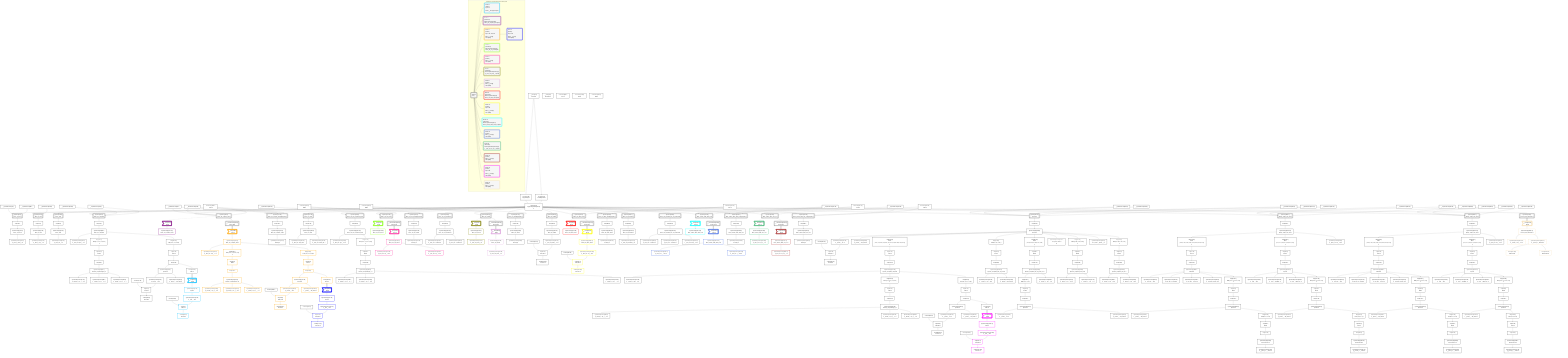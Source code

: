 graph TD
    classDef path fill:#eee,stroke:#000,color:#000
    classDef plan fill:#fff,stroke-width:3px,color:#000
    classDef itemplan fill:#fff,stroke-width:6px,color:#000
    classDef sideeffectplan fill:#f00,stroke-width:6px,color:#000
    classDef bucket fill:#f6f6f6,color:#000,stroke-width:6px,text-align:left


    %% define steps
    __Value3["__Value[3∈0]<br />ᐸcontextᐳ"]:::plan
    __Value5["__Value[5∈0]<br />ᐸrootValueᐳ"]:::plan
    __InputStaticLeaf7["__InputStaticLeaf[7∈0]"]:::plan
    __InputStaticLeaf8["__InputStaticLeaf[8∈0]"]:::plan
    Access10["Access[10∈0]<br />ᐸ3.pgSettingsᐳ"]:::plan
    Access11["Access[11∈0]<br />ᐸ3.withPgClientᐳ"]:::plan
    Object12["Object[12∈0]<br />ᐸ{pgSettings,withPgClient}ᐳ"]:::plan
    PgSelect9[["PgSelect[9∈0]<br />ᐸfunc_in_inoutᐳ"]]:::plan
    First13["First[13∈0]"]:::plan
    PgSelectSingle14["PgSelectSingle[14∈0]<br />ᐸfunc_in_inoutᐳ"]:::plan
    PgClassExpression15["PgClassExpression[15∈0]<br />ᐸ__func_in_inout__.vᐳ"]:::plan
    __InputStaticLeaf16["__InputStaticLeaf[16∈0]"]:::plan
    PgSelect17[["PgSelect[17∈0]<br />ᐸfunc_in_outᐳ"]]:::plan
    First21["First[21∈0]"]:::plan
    PgSelectSingle22["PgSelectSingle[22∈0]<br />ᐸfunc_in_outᐳ"]:::plan
    PgClassExpression23["PgClassExpression[23∈0]<br />ᐸ__func_in_out__.vᐳ"]:::plan
    PgSelect24[["PgSelect[24∈0]<br />ᐸfunc_outᐳ"]]:::plan
    First28["First[28∈0]"]:::plan
    PgSelectSingle29["PgSelectSingle[29∈0]<br />ᐸfunc_outᐳ"]:::plan
    PgClassExpression30["PgClassExpression[30∈0]<br />ᐸ__func_out__.vᐳ"]:::plan
    __InputStaticLeaf31["__InputStaticLeaf[31∈0]"]:::plan
    __InputStaticLeaf32["__InputStaticLeaf[32∈0]"]:::plan
    PgSelect33[["PgSelect[33∈0]<br />ᐸfunc_out_complexᐳ"]]:::plan
    First37["First[37∈0]"]:::plan
    PgSelectSingle38["PgSelectSingle[38∈0]<br />ᐸfunc_out_complexᐳ"]:::plan
    PgClassExpression39["PgClassExpression[39∈0]<br />ᐸ__func_out...plex__.”x”ᐳ"]:::plan
    Map633["Map[633∈0]<br />ᐸ38:{”0”:1,”1”:2,”2”:3,”3”:4}ᐳ"]:::plan
    List634["List[634∈0]<br />ᐸ633ᐳ"]:::plan
    First45["First[45∈0]"]:::plan
    PgSelectSingle46["PgSelectSingle[46∈0]<br />ᐸfrmcdc_compoundType_1ᐳ"]:::plan
    PgClassExpression47["PgClassExpression[47∈0]<br />ᐸ__frmcdc_c...pe_1__.”a”ᐳ"]:::plan
    PgClassExpression48["PgClassExpression[48∈0]<br />ᐸ__frmcdc_c...pe_1__.”b”ᐳ"]:::plan
    PgClassExpression49["PgClassExpression[49∈0]<br />ᐸ__frmcdc_c...pe_1__.”c”ᐳ"]:::plan
    Map640["Map[640∈0]<br />ᐸ38:{”0”:6,”1”:7,”2”:8}ᐳ"]:::plan
    List641["List[641∈0]<br />ᐸ640ᐳ"]:::plan
    First55["First[55∈0]"]:::plan
    PgSelectSingle56["PgSelectSingle[56∈0]<br />ᐸpersonᐳ"]:::plan
    Constant57["Constant[57∈0]"]:::plan
    PgClassExpression58["PgClassExpression[58∈0]<br />ᐸ__person__.”id”ᐳ"]:::plan
    List59["List[59∈0]<br />ᐸ57,58ᐳ"]:::plan
    Lambda60["Lambda[60∈0]<br />ᐸencodeᐳ"]:::plan
    PgClassExpression62["PgClassExpression[62∈0]<br />ᐸ__person__...full_name”ᐳ"]:::plan
    Connection88["Connection[88∈0]<br />ᐸ84ᐳ"]:::plan
    Access637["Access[637∈0]<br />ᐸ55.1ᐳ"]:::plan
    __Item90>"__Item[90∈1]<br />ᐸ637ᐳ"]:::itemplan
    PgSelectSingle91["PgSelectSingle[91∈1]<br />ᐸpostᐳ"]:::plan
    Constant92["Constant[92∈0]"]:::plan
    PgClassExpression93["PgClassExpression[93∈1]<br />ᐸ__post__.”id”ᐳ"]:::plan
    List94["List[94∈1]<br />ᐸ92,93ᐳ"]:::plan
    Lambda95["Lambda[95∈1]<br />ᐸencodeᐳ"]:::plan
    __InputStaticLeaf97["__InputStaticLeaf[97∈0]"]:::plan
    __InputStaticLeaf98["__InputStaticLeaf[98∈0]"]:::plan
    Connection108["Connection[108∈0]<br />ᐸ104ᐳ"]:::plan
    PgSelect109[["PgSelect[109∈0]<br />ᐸfunc_out_complex_setofᐳ"]]:::plan
    __ListTransform110[["__ListTransform[110∈0]<br />ᐸeach:109ᐳ"]]:::plan
    __Item111>"__Item[111∈2]<br />ᐸ109ᐳ"]:::itemplan
    PgSelectSingle112["PgSelectSingle[112∈2]<br />ᐸfunc_out_complex_setofᐳ"]:::plan
    __Item113>"__Item[113∈3]<br />ᐸ110ᐳ"]:::itemplan
    PgSelectSingle114["PgSelectSingle[114∈3]<br />ᐸfunc_out_complex_setofᐳ"]:::plan
    PgClassExpression115["PgClassExpression[115∈3]<br />ᐸ__func_out...etof__.”x”ᐳ"]:::plan
    Map644["Map[644∈3]<br />ᐸ114:{”0”:2,”1”:3,”2”:4,”3”:5}ᐳ"]:::plan
    List645["List[645∈3]<br />ᐸ644ᐳ"]:::plan
    First121["First[121∈3]"]:::plan
    PgSelectSingle122["PgSelectSingle[122∈3]<br />ᐸfrmcdc_compoundType_1ᐳ"]:::plan
    PgClassExpression123["PgClassExpression[123∈3]<br />ᐸ__frmcdc_c...pe_1__.”a”ᐳ"]:::plan
    PgClassExpression124["PgClassExpression[124∈3]<br />ᐸ__frmcdc_c...pe_1__.”b”ᐳ"]:::plan
    PgClassExpression125["PgClassExpression[125∈3]<br />ᐸ__frmcdc_c...pe_1__.”c”ᐳ"]:::plan
    Map651["Map[651∈3]<br />ᐸ114:{”0”:7,”1”:8,”2”:9}ᐳ"]:::plan
    List652["List[652∈3]<br />ᐸ651ᐳ"]:::plan
    First131["First[131∈3]"]:::plan
    PgSelectSingle132["PgSelectSingle[132∈3]<br />ᐸpersonᐳ"]:::plan
    Constant133["Constant[133∈0]"]:::plan
    PgClassExpression134["PgClassExpression[134∈3]<br />ᐸ__person__.”id”ᐳ"]:::plan
    List135["List[135∈3]<br />ᐸ133,134ᐳ"]:::plan
    Lambda136["Lambda[136∈3]<br />ᐸencodeᐳ"]:::plan
    PgClassExpression138["PgClassExpression[138∈3]<br />ᐸ__person__...full_name”ᐳ"]:::plan
    Connection164["Connection[164∈0]<br />ᐸ160ᐳ"]:::plan
    Access648["Access[648∈3]<br />ᐸ131.1ᐳ"]:::plan
    __Item166>"__Item[166∈4]<br />ᐸ648ᐳ"]:::itemplan
    PgSelectSingle167["PgSelectSingle[167∈4]<br />ᐸpostᐳ"]:::plan
    Constant168["Constant[168∈0]"]:::plan
    PgClassExpression169["PgClassExpression[169∈4]<br />ᐸ__post__.”id”ᐳ"]:::plan
    List170["List[170∈4]<br />ᐸ168,169ᐳ"]:::plan
    Lambda171["Lambda[171∈4]<br />ᐸencodeᐳ"]:::plan
    PgSelect173[["PgSelect[173∈0]<br />ᐸfunc_out_complex_setof(aggregate)ᐳ"]]:::plan
    First174["First[174∈0]"]:::plan
    PgSelectSingle175["PgSelectSingle[175∈0]<br />ᐸfunc_out_complex_setofᐳ"]:::plan
    PgClassExpression176["PgClassExpression[176∈0]<br />ᐸcount(*)ᐳ"]:::plan
    PgSelect177[["PgSelect[177∈0]<br />ᐸfunc_out_outᐳ"]]:::plan
    First181["First[181∈0]"]:::plan
    PgSelectSingle182["PgSelectSingle[182∈0]<br />ᐸfunc_out_outᐳ"]:::plan
    PgClassExpression183["PgClassExpression[183∈0]<br />ᐸ__func_out...first_out”ᐳ"]:::plan
    PgClassExpression184["PgClassExpression[184∈0]<br />ᐸ__func_out...econd_out”ᐳ"]:::plan
    __InputStaticLeaf185["__InputStaticLeaf[185∈0]"]:::plan
    PgSelect186[["PgSelect[186∈0]<br />ᐸfunc_out_out_compound_typeᐳ"]]:::plan
    First190["First[190∈0]"]:::plan
    PgSelectSingle191["PgSelectSingle[191∈0]<br />ᐸfunc_out_out_compound_typeᐳ"]:::plan
    PgClassExpression192["PgClassExpression[192∈0]<br />ᐸ__func_out...ype__.”o1”ᐳ"]:::plan
    Map655["Map[655∈0]<br />ᐸ191:{”0”:1,”1”:2,”2”:3,”3”:4}ᐳ"]:::plan
    List656["List[656∈0]<br />ᐸ655ᐳ"]:::plan
    First198["First[198∈0]"]:::plan
    PgSelectSingle199["PgSelectSingle[199∈0]<br />ᐸfrmcdc_compoundType_1ᐳ"]:::plan
    PgClassExpression200["PgClassExpression[200∈0]<br />ᐸ__frmcdc_c...pe_1__.”a”ᐳ"]:::plan
    PgClassExpression201["PgClassExpression[201∈0]<br />ᐸ__frmcdc_c...pe_1__.”b”ᐳ"]:::plan
    PgClassExpression202["PgClassExpression[202∈0]<br />ᐸ__frmcdc_c...pe_1__.”c”ᐳ"]:::plan
    Connection212["Connection[212∈0]<br />ᐸ208ᐳ"]:::plan
    PgSelect213[["PgSelect[213∈0]<br />ᐸfunc_out_out_setofᐳ"]]:::plan
    __ListTransform214[["__ListTransform[214∈0]<br />ᐸeach:213ᐳ"]]:::plan
    __Item215>"__Item[215∈5]<br />ᐸ213ᐳ"]:::itemplan
    PgSelectSingle216["PgSelectSingle[216∈5]<br />ᐸfunc_out_out_setofᐳ"]:::plan
    __Item217>"__Item[217∈6]<br />ᐸ214ᐳ"]:::itemplan
    PgSelectSingle218["PgSelectSingle[218∈6]<br />ᐸfunc_out_out_setofᐳ"]:::plan
    PgClassExpression219["PgClassExpression[219∈6]<br />ᐸ__func_out...tof__.”o1”ᐳ"]:::plan
    PgClassExpression220["PgClassExpression[220∈6]<br />ᐸ__func_out...tof__.”o2”ᐳ"]:::plan
    PgSelect221[["PgSelect[221∈0]<br />ᐸfunc_out_out_setof(aggregate)ᐳ"]]:::plan
    First222["First[222∈0]"]:::plan
    PgSelectSingle223["PgSelectSingle[223∈0]<br />ᐸfunc_out_out_setofᐳ"]:::plan
    PgClassExpression224["PgClassExpression[224∈0]<br />ᐸcount(*)ᐳ"]:::plan
    PgSelect225[["PgSelect[225∈0]<br />ᐸfunc_out_out_unnamedᐳ"]]:::plan
    First229["First[229∈0]"]:::plan
    PgSelectSingle230["PgSelectSingle[230∈0]<br />ᐸfunc_out_out_unnamedᐳ"]:::plan
    PgClassExpression231["PgClassExpression[231∈0]<br />ᐸ__func_out....”column1”ᐳ"]:::plan
    PgClassExpression232["PgClassExpression[232∈0]<br />ᐸ__func_out....”column2”ᐳ"]:::plan
    Connection242["Connection[242∈0]<br />ᐸ238ᐳ"]:::plan
    PgSelect243[["PgSelect[243∈0]<br />ᐸfunc_out_setofᐳ"]]:::plan
    __ListTransform244[["__ListTransform[244∈0]<br />ᐸeach:243ᐳ"]]:::plan
    __Item245>"__Item[245∈7]<br />ᐸ243ᐳ"]:::itemplan
    PgSelectSingle246["PgSelectSingle[246∈7]<br />ᐸfunc_out_setofᐳ"]:::plan
    PgClassExpression247["PgClassExpression[247∈7]<br />ᐸ__func_out_setof__.vᐳ"]:::plan
    __Item248>"__Item[248∈8]<br />ᐸ244ᐳ"]:::itemplan
    PgSelectSingle249["PgSelectSingle[249∈8]<br />ᐸfunc_out_setofᐳ"]:::plan
    PgClassExpression250["PgClassExpression[250∈8]<br />ᐸ__func_out_setof__.vᐳ"]:::plan
    PgSelect251[["PgSelect[251∈0]<br />ᐸfunc_out_setof(aggregate)ᐳ"]]:::plan
    First252["First[252∈0]"]:::plan
    PgSelectSingle253["PgSelectSingle[253∈0]<br />ᐸfunc_out_setofᐳ"]:::plan
    PgClassExpression254["PgClassExpression[254∈0]<br />ᐸcount(*)ᐳ"]:::plan
    PgSelect255[["PgSelect[255∈0]<br />ᐸfunc_out_tableᐳ"]]:::plan
    First259["First[259∈0]"]:::plan
    PgSelectSingle260["PgSelectSingle[260∈0]<br />ᐸfunc_out_tableᐳ"]:::plan
    Constant261["Constant[261∈0]"]:::plan
    PgClassExpression262["PgClassExpression[262∈0]<br />ᐸ__func_out_table__.”id”ᐳ"]:::plan
    List263["List[263∈0]<br />ᐸ261,262ᐳ"]:::plan
    Lambda264["Lambda[264∈0]<br />ᐸencodeᐳ"]:::plan
    Connection275["Connection[275∈0]<br />ᐸ271ᐳ"]:::plan
    PgSelect276[["PgSelect[276∈0]<br />ᐸfunc_out_table_setofᐳ"]]:::plan
    __ListTransform277[["__ListTransform[277∈0]<br />ᐸeach:276ᐳ"]]:::plan
    __Item278>"__Item[278∈9]<br />ᐸ276ᐳ"]:::itemplan
    PgSelectSingle279["PgSelectSingle[279∈9]<br />ᐸfunc_out_table_setofᐳ"]:::plan
    __Item280>"__Item[280∈10]<br />ᐸ277ᐳ"]:::itemplan
    PgSelectSingle281["PgSelectSingle[281∈10]<br />ᐸfunc_out_table_setofᐳ"]:::plan
    Constant282["Constant[282∈0]"]:::plan
    PgClassExpression283["PgClassExpression[283∈10]<br />ᐸ__func_out...tof__.”id”ᐳ"]:::plan
    List284["List[284∈10]<br />ᐸ282,283ᐳ"]:::plan
    Lambda285["Lambda[285∈10]<br />ᐸencodeᐳ"]:::plan
    PgSelect287[["PgSelect[287∈0]<br />ᐸfunc_out_table_setof(aggregate)ᐳ"]]:::plan
    First288["First[288∈0]"]:::plan
    PgSelectSingle289["PgSelectSingle[289∈0]<br />ᐸfunc_out_table_setofᐳ"]:::plan
    PgClassExpression290["PgClassExpression[290∈0]<br />ᐸcount(*)ᐳ"]:::plan
    PgSelect291[["PgSelect[291∈0]<br />ᐸfunc_out_unnamedᐳ"]]:::plan
    First295["First[295∈0]"]:::plan
    PgSelectSingle296["PgSelectSingle[296∈0]<br />ᐸfunc_out_unnamedᐳ"]:::plan
    PgClassExpression297["PgClassExpression[297∈0]<br />ᐸ__func_out_unnamed__.vᐳ"]:::plan
    PgSelect298[["PgSelect[298∈0]<br />ᐸfunc_out_unnamed_out_out_unnamedᐳ"]]:::plan
    First302["First[302∈0]"]:::plan
    PgSelectSingle303["PgSelectSingle[303∈0]<br />ᐸfunc_out_unnamed_out_out_unnamedᐳ"]:::plan
    PgClassExpression304["PgClassExpression[304∈0]<br />ᐸ__func_out....”column1”ᐳ"]:::plan
    PgClassExpression305["PgClassExpression[305∈0]<br />ᐸ__func_out....”column3”ᐳ"]:::plan
    PgClassExpression306["PgClassExpression[306∈0]<br />ᐸ__func_out...med__.”o2”ᐳ"]:::plan
    __InputStaticLeaf307["__InputStaticLeaf[307∈0]"]:::plan
    Connection317["Connection[317∈0]<br />ᐸ313ᐳ"]:::plan
    PgSelect318[["PgSelect[318∈0]<br />ᐸfunc_returns_table_multi_colᐳ"]]:::plan
    __ListTransform319[["__ListTransform[319∈0]<br />ᐸeach:318ᐳ"]]:::plan
    __Item320>"__Item[320∈11]<br />ᐸ318ᐳ"]:::itemplan
    PgSelectSingle321["PgSelectSingle[321∈11]<br />ᐸfunc_returns_table_multi_colᐳ"]:::plan
    __Item322>"__Item[322∈12]<br />ᐸ319ᐳ"]:::itemplan
    PgSelectSingle323["PgSelectSingle[323∈12]<br />ᐸfunc_returns_table_multi_colᐳ"]:::plan
    PgClassExpression324["PgClassExpression[324∈12]<br />ᐸ__func_ret...l__.”col1”ᐳ"]:::plan
    PgClassExpression325["PgClassExpression[325∈12]<br />ᐸ__func_ret...l__.”col2”ᐳ"]:::plan
    PgSelect326[["PgSelect[326∈0]<br />ᐸfunc_returns_table_multi_col(aggregate)ᐳ"]]:::plan
    First327["First[327∈0]"]:::plan
    PgSelectSingle328["PgSelectSingle[328∈0]<br />ᐸfunc_returns_table_multi_colᐳ"]:::plan
    PgClassExpression329["PgClassExpression[329∈0]<br />ᐸcount(*)ᐳ"]:::plan
    __InputStaticLeaf330["__InputStaticLeaf[330∈0]"]:::plan
    Connection340["Connection[340∈0]<br />ᐸ336ᐳ"]:::plan
    PgSelect341[["PgSelect[341∈0]<br />ᐸfunc_returns_table_one_colᐳ"]]:::plan
    __ListTransform342[["__ListTransform[342∈0]<br />ᐸeach:341ᐳ"]]:::plan
    __Item343>"__Item[343∈13]<br />ᐸ341ᐳ"]:::itemplan
    PgSelectSingle344["PgSelectSingle[344∈13]<br />ᐸfunc_returns_table_one_colᐳ"]:::plan
    PgClassExpression345["PgClassExpression[345∈13]<br />ᐸ__func_ret...ne_col__.vᐳ"]:::plan
    __Item346>"__Item[346∈14]<br />ᐸ342ᐳ"]:::itemplan
    PgSelectSingle347["PgSelectSingle[347∈14]<br />ᐸfunc_returns_table_one_colᐳ"]:::plan
    PgClassExpression348["PgClassExpression[348∈14]<br />ᐸ__func_ret...ne_col__.vᐳ"]:::plan
    PgSelect349[["PgSelect[349∈0]<br />ᐸfunc_returns_table_one_col(aggregate)ᐳ"]]:::plan
    First350["First[350∈0]"]:::plan
    PgSelectSingle351["PgSelectSingle[351∈0]<br />ᐸfunc_returns_table_one_colᐳ"]:::plan
    PgClassExpression352["PgClassExpression[352∈0]<br />ᐸcount(*)ᐳ"]:::plan
    __InputStaticLeaf353["__InputStaticLeaf[353∈0]"]:::plan
    __InputStaticLeaf459["__InputStaticLeaf[459∈0]"]:::plan
    __InputStaticLeaf366["__InputStaticLeaf[366∈0]"]:::plan
    __InputStaticLeaf367["__InputStaticLeaf[367∈0]"]:::plan
    __InputStaticLeaf462["__InputStaticLeaf[462∈0]"]:::plan
    PgSelect354[["PgSelect[354∈0]<br />ᐸpersonᐳ"]]:::plan
    First358["First[358∈0]"]:::plan
    PgSelectSingle359["PgSelectSingle[359∈0]<br />ᐸpersonᐳ"]:::plan
    Constant360["Constant[360∈0]"]:::plan
    PgClassExpression361["PgClassExpression[361∈0]<br />ᐸ__person__.”id”ᐳ"]:::plan
    List362["List[362∈0]<br />ᐸ360,361ᐳ"]:::plan
    Lambda363["Lambda[363∈0]<br />ᐸencodeᐳ"]:::plan
    PgClassExpression365["PgClassExpression[365∈0]<br />ᐸ__person__...full_name”ᐳ"]:::plan
    Map670["Map[670∈0]<br />ᐸ359:{”0”:2,”1”:3,”2”:4,”3”:5,”4”:6,”5”:7,”6”:8,”7”:9,”8”:10,”9”:11,”10”:12}ᐳ"]:::plan
    List671["List[671∈0]<br />ᐸ670ᐳ"]:::plan
    First373["First[373∈0]"]:::plan
    PgSelectSingle374["PgSelectSingle[374∈0]<br />ᐸperson_computed_complexᐳ"]:::plan
    PgClassExpression375["PgClassExpression[375∈0]<br />ᐸ__person_c...plex__.”x”ᐳ"]:::plan
    Map659["Map[659∈0]<br />ᐸ374:{”0”:1,”1”:2,”2”:3,”3”:4}ᐳ"]:::plan
    List660["List[660∈0]<br />ᐸ659ᐳ"]:::plan
    First381["First[381∈0]"]:::plan
    PgSelectSingle382["PgSelectSingle[382∈0]<br />ᐸfrmcdc_compoundType_1ᐳ"]:::plan
    PgClassExpression383["PgClassExpression[383∈0]<br />ᐸ__frmcdc_c...pe_1__.”a”ᐳ"]:::plan
    PgClassExpression384["PgClassExpression[384∈0]<br />ᐸ__frmcdc_c...pe_1__.”b”ᐳ"]:::plan
    PgClassExpression385["PgClassExpression[385∈0]<br />ᐸ__frmcdc_c...pe_1__.”c”ᐳ"]:::plan
    Map666["Map[666∈0]<br />ᐸ374:{”0”:6,”1”:7,”2”:8}ᐳ"]:::plan
    List667["List[667∈0]<br />ᐸ666ᐳ"]:::plan
    First391["First[391∈0]"]:::plan
    PgSelectSingle392["PgSelectSingle[392∈0]<br />ᐸpersonᐳ"]:::plan
    Constant393["Constant[393∈0]"]:::plan
    PgClassExpression394["PgClassExpression[394∈0]<br />ᐸ__person__.”id”ᐳ"]:::plan
    List395["List[395∈0]<br />ᐸ393,394ᐳ"]:::plan
    Lambda396["Lambda[396∈0]<br />ᐸencodeᐳ"]:::plan
    PgClassExpression398["PgClassExpression[398∈0]<br />ᐸ__person__...full_name”ᐳ"]:::plan
    Connection424["Connection[424∈0]<br />ᐸ420ᐳ"]:::plan
    Access663["Access[663∈0]<br />ᐸ391.1ᐳ"]:::plan
    __Item426>"__Item[426∈15]<br />ᐸ663ᐳ"]:::itemplan
    PgSelectSingle427["PgSelectSingle[427∈15]<br />ᐸpostᐳ"]:::plan
    Constant428["Constant[428∈0]"]:::plan
    PgClassExpression429["PgClassExpression[429∈15]<br />ᐸ__post__.”id”ᐳ"]:::plan
    List430["List[430∈15]<br />ᐸ428,429ᐳ"]:::plan
    Lambda431["Lambda[431∈15]<br />ᐸencodeᐳ"]:::plan
    Map674["Map[674∈0]<br />ᐸ359:{”0”:13,”1”:14}ᐳ"]:::plan
    List675["List[675∈0]<br />ᐸ674ᐳ"]:::plan
    First438["First[438∈0]"]:::plan
    PgSelectSingle439["PgSelectSingle[439∈0]<br />ᐸperson_computed_first_arg_inoutᐳ"]:::plan
    PgClassExpression440["PgClassExpression[440∈0]<br />ᐸ__person_c...out__.”id”ᐳ"]:::plan
    PgClassExpression441["PgClassExpression[441∈0]<br />ᐸ__person_c...full_name”ᐳ"]:::plan
    Map682["Map[682∈0]<br />ᐸ359:{”0”:18,”1”:19,”2”:20,”3”:21,”4”:22}ᐳ"]:::plan
    List683["List[683∈0]<br />ᐸ682ᐳ"]:::plan
    First447["First[447∈0]"]:::plan
    PgSelectSingle448["PgSelectSingle[448∈0]<br />ᐸperson_computed_first_arg_inout_outᐳ"]:::plan
    Map678["Map[678∈0]<br />ᐸ448:{”0”:0,”1”:1}ᐳ"]:::plan
    List679["List[679∈0]<br />ᐸ678ᐳ"]:::plan
    First454["First[454∈0]"]:::plan
    PgSelectSingle455["PgSelectSingle[455∈0]<br />ᐸpersonᐳ"]:::plan
    PgClassExpression456["PgClassExpression[456∈0]<br />ᐸ__person__.”id”ᐳ"]:::plan
    PgClassExpression457["PgClassExpression[457∈0]<br />ᐸ__person__...full_name”ᐳ"]:::plan
    PgClassExpression458["PgClassExpression[458∈0]<br />ᐸ__person_c..._out__.”o”ᐳ"]:::plan
    PgClassExpression461["PgClassExpression[461∈0]<br />ᐸ”c”.”perso...lder! */<br />)ᐳ"]:::plan
    Map684["Map[684∈0]<br />ᐸ359:{”0”:24,”1”:25,”2”:26}ᐳ"]:::plan
    List685["List[685∈0]<br />ᐸ684ᐳ"]:::plan
    First468["First[468∈0]"]:::plan
    PgSelectSingle469["PgSelectSingle[469∈0]<br />ᐸperson_computed_inout_outᐳ"]:::plan
    PgClassExpression470["PgClassExpression[470∈0]<br />ᐸ__person_c...ut__.”ino”ᐳ"]:::plan
    PgClassExpression471["PgClassExpression[471∈0]<br />ᐸ__person_c..._out__.”o”ᐳ"]:::plan
    PgClassExpression473["PgClassExpression[473∈0]<br />ᐸ”c”.”perso..._person__)ᐳ"]:::plan
    Map680["Map[680∈0]<br />ᐸ359:{”0”:15,”1”:16,”2”:17}ᐳ"]:::plan
    List681["List[681∈0]<br />ᐸ680ᐳ"]:::plan
    First479["First[479∈0]"]:::plan
    PgSelectSingle480["PgSelectSingle[480∈0]<br />ᐸperson_computed_out_outᐳ"]:::plan
    PgClassExpression481["PgClassExpression[481∈0]<br />ᐸ__person_c...out__.”o1”ᐳ"]:::plan
    PgClassExpression482["PgClassExpression[482∈0]<br />ᐸ__person_c...out__.”o2”ᐳ"]:::plan
    __InputStaticLeaf483["__InputStaticLeaf[483∈0]"]:::plan
    __InputStaticLeaf484["__InputStaticLeaf[484∈0]"]:::plan
    __InputStaticLeaf485["__InputStaticLeaf[485∈0]"]:::plan
    PgSelect486[["PgSelect[486∈0]<br />ᐸquery_output_two_rowsᐳ"]]:::plan
    First490["First[490∈0]"]:::plan
    PgSelectSingle491["PgSelectSingle[491∈0]<br />ᐸquery_output_two_rowsᐳ"]:::plan
    Map676["Map[676∈0]<br />ᐸ491:{”0”:9,”1”:10,”2”:11,”3”:12,”4”:13,”5”:14,”6”:15,”7”:16}ᐳ"]:::plan
    List677["List[677∈0]<br />ᐸ676ᐳ"]:::plan
    First497["First[497∈0]"]:::plan
    PgSelectSingle498["PgSelectSingle[498∈0]<br />ᐸleftArmᐳ"]:::plan
    PgClassExpression499["PgClassExpression[499∈0]<br />ᐸ__left_arm__.”id”ᐳ"]:::plan
    PgClassExpression500["PgClassExpression[500∈0]<br />ᐸ__left_arm...in_metres”ᐳ"]:::plan
    PgClassExpression501["PgClassExpression[501∈0]<br />ᐸ__left_arm__.”mood”ᐳ"]:::plan
    PgClassExpression502["PgClassExpression[502∈0]<br />ᐸ__left_arm...person_id”ᐳ"]:::plan
    Map672["Map[672∈0]<br />ᐸ498:{”0”:0,”1”:1,”2”:2,”3”:3}ᐳ"]:::plan
    List673["List[673∈0]<br />ᐸ672ᐳ"]:::plan
    First507["First[507∈0]"]:::plan
    PgSelectSingle508["PgSelectSingle[508∈0]<br />ᐸpersonᐳ"]:::plan
    PgClassExpression509["PgClassExpression[509∈0]<br />ᐸ__person__...full_name”ᐳ"]:::plan
    Map668["Map[668∈0]<br />ᐸ508:{”0”:0,”1”:1}ᐳ"]:::plan
    List669["List[669∈0]<br />ᐸ668ᐳ"]:::plan
    First515["First[515∈0]"]:::plan
    PgSelectSingle516["PgSelectSingle[516∈0]<br />ᐸpersonSecretᐳ"]:::plan
    PgClassExpression517["PgClassExpression[517∈0]<br />ᐸ__person_s..._.”sekrit”ᐳ"]:::plan
    Map664["Map[664∈0]<br />ᐸ491:{”0”:1,”1”:2,”2”:3,”3”:4,”4”:5,”5”:6,”6”:7}ᐳ"]:::plan
    List665["List[665∈0]<br />ᐸ664ᐳ"]:::plan
    First531["First[531∈0]"]:::plan
    PgSelectSingle532["PgSelectSingle[532∈0]<br />ᐸpostᐳ"]:::plan
    PgClassExpression533["PgClassExpression[533∈0]<br />ᐸ__post__.”id”ᐳ"]:::plan
    PgClassExpression534["PgClassExpression[534∈0]<br />ᐸ__post__.”headline”ᐳ"]:::plan
    PgClassExpression535["PgClassExpression[535∈0]<br />ᐸ__post__.”author_id”ᐳ"]:::plan
    Map661["Map[661∈0]<br />ᐸ532:{”0”:0,”1”:1,”2”:2,”3”:3}ᐳ"]:::plan
    List662["List[662∈0]<br />ᐸ661ᐳ"]:::plan
    First541["First[541∈0]"]:::plan
    PgSelectSingle542["PgSelectSingle[542∈0]<br />ᐸpersonᐳ"]:::plan
    PgClassExpression543["PgClassExpression[543∈0]<br />ᐸ__person__...full_name”ᐳ"]:::plan
    Map657["Map[657∈0]<br />ᐸ542:{”0”:0,”1”:1}ᐳ"]:::plan
    List658["List[658∈0]<br />ᐸ657ᐳ"]:::plan
    First549["First[549∈0]"]:::plan
    PgSelectSingle550["PgSelectSingle[550∈0]<br />ᐸpersonSecretᐳ"]:::plan
    PgClassExpression551["PgClassExpression[551∈0]<br />ᐸ__person_s..._.”sekrit”ᐳ"]:::plan
    PgClassExpression552["PgClassExpression[552∈0]<br />ᐸ__query_ou...ws__.”txt”ᐳ"]:::plan
    __InputStaticLeaf553["__InputStaticLeaf[553∈0]"]:::plan
    __InputStaticLeaf554["__InputStaticLeaf[554∈0]"]:::plan
    __InputStaticLeaf555["__InputStaticLeaf[555∈0]"]:::plan
    PgSelect556[["PgSelect[556∈0]<br />ᐸquery_output_two_rowsᐳ"]]:::plan
    First560["First[560∈0]"]:::plan
    PgSelectSingle561["PgSelectSingle[561∈0]<br />ᐸquery_output_two_rowsᐳ"]:::plan
    Map653["Map[653∈0]<br />ᐸ561:{”0”:9,”1”:10,”2”:11,”3”:12,”4”:13,”5”:14,”6”:15,”7”:16}ᐳ"]:::plan
    List654["List[654∈0]<br />ᐸ653ᐳ"]:::plan
    First567["First[567∈0]"]:::plan
    PgSelectSingle568["PgSelectSingle[568∈0]<br />ᐸleftArmᐳ"]:::plan
    PgClassExpression569["PgClassExpression[569∈0]<br />ᐸ__left_arm__.”id”ᐳ"]:::plan
    PgClassExpression570["PgClassExpression[570∈0]<br />ᐸ__left_arm...in_metres”ᐳ"]:::plan
    PgClassExpression571["PgClassExpression[571∈0]<br />ᐸ__left_arm__.”mood”ᐳ"]:::plan
    PgClassExpression572["PgClassExpression[572∈0]<br />ᐸ__left_arm...person_id”ᐳ"]:::plan
    Map649["Map[649∈0]<br />ᐸ568:{”0”:0,”1”:1,”2”:2,”3”:3}ᐳ"]:::plan
    List650["List[650∈0]<br />ᐸ649ᐳ"]:::plan
    First577["First[577∈0]"]:::plan
    PgSelectSingle578["PgSelectSingle[578∈0]<br />ᐸpersonᐳ"]:::plan
    PgClassExpression579["PgClassExpression[579∈0]<br />ᐸ__person__...full_name”ᐳ"]:::plan
    Map646["Map[646∈0]<br />ᐸ578:{”0”:0,”1”:1}ᐳ"]:::plan
    List647["List[647∈0]<br />ᐸ646ᐳ"]:::plan
    First585["First[585∈0]"]:::plan
    PgSelectSingle586["PgSelectSingle[586∈0]<br />ᐸpersonSecretᐳ"]:::plan
    PgClassExpression587["PgClassExpression[587∈0]<br />ᐸ__person_s..._.”sekrit”ᐳ"]:::plan
    Map642["Map[642∈0]<br />ᐸ561:{”0”:1,”1”:2,”2”:3,”3”:4,”4”:5,”5”:6,”6”:7}ᐳ"]:::plan
    List643["List[643∈0]<br />ᐸ642ᐳ"]:::plan
    First601["First[601∈0]"]:::plan
    PgSelectSingle602["PgSelectSingle[602∈0]<br />ᐸpostᐳ"]:::plan
    PgClassExpression603["PgClassExpression[603∈0]<br />ᐸ__post__.”id”ᐳ"]:::plan
    PgClassExpression604["PgClassExpression[604∈0]<br />ᐸ__post__.”headline”ᐳ"]:::plan
    PgClassExpression605["PgClassExpression[605∈0]<br />ᐸ__post__.”author_id”ᐳ"]:::plan
    Map638["Map[638∈0]<br />ᐸ602:{”0”:0,”1”:1,”2”:2,”3”:3}ᐳ"]:::plan
    List639["List[639∈0]<br />ᐸ638ᐳ"]:::plan
    First611["First[611∈0]"]:::plan
    PgSelectSingle612["PgSelectSingle[612∈0]<br />ᐸpersonᐳ"]:::plan
    PgClassExpression613["PgClassExpression[613∈0]<br />ᐸ__person__...full_name”ᐳ"]:::plan
    Map635["Map[635∈0]<br />ᐸ612:{”0”:0,”1”:1}ᐳ"]:::plan
    List636["List[636∈0]<br />ᐸ635ᐳ"]:::plan
    First619["First[619∈0]"]:::plan
    PgSelectSingle620["PgSelectSingle[620∈0]<br />ᐸpersonSecretᐳ"]:::plan
    PgClassExpression621["PgClassExpression[621∈0]<br />ᐸ__person_s..._.”sekrit”ᐳ"]:::plan
    PgClassExpression622["PgClassExpression[622∈0]<br />ᐸ__query_ou...ws__.”txt”ᐳ"]:::plan
    PgSelect623[["PgSelect[623∈0]<br />ᐸsearch_test_summariesᐳ"]]:::plan
    __Item627>"__Item[627∈16]<br />ᐸ623ᐳ"]:::itemplan
    PgSelectSingle628["PgSelectSingle[628∈16]<br />ᐸsearch_test_summariesᐳ"]:::plan
    PgClassExpression629["PgClassExpression[629∈16]<br />ᐸ__search_t...ies__.”id”ᐳ"]:::plan
    PgClassExpression630["PgClassExpression[630∈16]<br />ᐸ__search_t..._duration”ᐳ"]:::plan
    Access631["Access[631∈16]<br />ᐸ630.hoursᐳ"]:::plan
    Access632["Access[632∈16]<br />ᐸ630.minutesᐳ"]:::plan

    %% plan dependencies
    __Value3 --> Access10
    __Value3 --> Access11
    Access10 & Access11 --> Object12
    Object12 & __InputStaticLeaf7 & __InputStaticLeaf8 --> PgSelect9
    PgSelect9 --> First13
    First13 --> PgSelectSingle14
    PgSelectSingle14 --> PgClassExpression15
    Object12 & __InputStaticLeaf16 --> PgSelect17
    PgSelect17 --> First21
    First21 --> PgSelectSingle22
    PgSelectSingle22 --> PgClassExpression23
    Object12 --> PgSelect24
    PgSelect24 --> First28
    First28 --> PgSelectSingle29
    PgSelectSingle29 --> PgClassExpression30
    Object12 & __InputStaticLeaf31 & __InputStaticLeaf32 --> PgSelect33
    PgSelect33 --> First37
    First37 --> PgSelectSingle38
    PgSelectSingle38 --> PgClassExpression39
    PgSelectSingle38 --> Map633
    Map633 --> List634
    List634 --> First45
    First45 --> PgSelectSingle46
    PgSelectSingle46 --> PgClassExpression47
    PgSelectSingle46 --> PgClassExpression48
    PgSelectSingle46 --> PgClassExpression49
    PgSelectSingle38 --> Map640
    Map640 --> List641
    List641 --> First55
    First55 --> PgSelectSingle56
    PgSelectSingle56 --> PgClassExpression58
    Constant57 & PgClassExpression58 --> List59
    List59 --> Lambda60
    PgSelectSingle56 --> PgClassExpression62
    First55 --> Access637
    Access637 ==> __Item90
    __Item90 --> PgSelectSingle91
    PgSelectSingle91 --> PgClassExpression93
    Constant92 & PgClassExpression93 --> List94
    List94 --> Lambda95
    Object12 & __InputStaticLeaf97 & __InputStaticLeaf98 & Connection108 --> PgSelect109
    PgSelect109 --> __ListTransform110
    PgSelect109 -.-> __Item111
    __Item111 --> PgSelectSingle112
    __ListTransform110 ==> __Item113
    __Item113 --> PgSelectSingle114
    PgSelectSingle114 --> PgClassExpression115
    PgSelectSingle114 --> Map644
    Map644 --> List645
    List645 --> First121
    First121 --> PgSelectSingle122
    PgSelectSingle122 --> PgClassExpression123
    PgSelectSingle122 --> PgClassExpression124
    PgSelectSingle122 --> PgClassExpression125
    PgSelectSingle114 --> Map651
    Map651 --> List652
    List652 --> First131
    First131 --> PgSelectSingle132
    PgSelectSingle132 --> PgClassExpression134
    Constant133 & PgClassExpression134 --> List135
    List135 --> Lambda136
    PgSelectSingle132 --> PgClassExpression138
    First131 --> Access648
    Access648 ==> __Item166
    __Item166 --> PgSelectSingle167
    PgSelectSingle167 --> PgClassExpression169
    Constant168 & PgClassExpression169 --> List170
    List170 --> Lambda171
    Object12 & __InputStaticLeaf97 & __InputStaticLeaf98 & Connection108 --> PgSelect173
    PgSelect173 --> First174
    First174 --> PgSelectSingle175
    PgSelectSingle175 --> PgClassExpression176
    Object12 --> PgSelect177
    PgSelect177 --> First181
    First181 --> PgSelectSingle182
    PgSelectSingle182 --> PgClassExpression183
    PgSelectSingle182 --> PgClassExpression184
    Object12 & __InputStaticLeaf185 --> PgSelect186
    PgSelect186 --> First190
    First190 --> PgSelectSingle191
    PgSelectSingle191 --> PgClassExpression192
    PgSelectSingle191 --> Map655
    Map655 --> List656
    List656 --> First198
    First198 --> PgSelectSingle199
    PgSelectSingle199 --> PgClassExpression200
    PgSelectSingle199 --> PgClassExpression201
    PgSelectSingle199 --> PgClassExpression202
    Object12 & Connection212 --> PgSelect213
    PgSelect213 --> __ListTransform214
    PgSelect213 -.-> __Item215
    __Item215 --> PgSelectSingle216
    __ListTransform214 ==> __Item217
    __Item217 --> PgSelectSingle218
    PgSelectSingle218 --> PgClassExpression219
    PgSelectSingle218 --> PgClassExpression220
    Object12 & Connection212 --> PgSelect221
    PgSelect221 --> First222
    First222 --> PgSelectSingle223
    PgSelectSingle223 --> PgClassExpression224
    Object12 --> PgSelect225
    PgSelect225 --> First229
    First229 --> PgSelectSingle230
    PgSelectSingle230 --> PgClassExpression231
    PgSelectSingle230 --> PgClassExpression232
    Object12 & Connection242 --> PgSelect243
    PgSelect243 --> __ListTransform244
    PgSelect243 -.-> __Item245
    __Item245 --> PgSelectSingle246
    PgSelectSingle246 --> PgClassExpression247
    __ListTransform244 ==> __Item248
    __Item248 --> PgSelectSingle249
    PgSelectSingle249 --> PgClassExpression250
    Object12 & Connection242 --> PgSelect251
    PgSelect251 --> First252
    First252 --> PgSelectSingle253
    PgSelectSingle253 --> PgClassExpression254
    Object12 --> PgSelect255
    PgSelect255 --> First259
    First259 --> PgSelectSingle260
    PgSelectSingle260 --> PgClassExpression262
    Constant261 & PgClassExpression262 --> List263
    List263 --> Lambda264
    Object12 & Connection275 --> PgSelect276
    PgSelect276 --> __ListTransform277
    PgSelect276 -.-> __Item278
    __Item278 --> PgSelectSingle279
    __ListTransform277 ==> __Item280
    __Item280 --> PgSelectSingle281
    PgSelectSingle281 --> PgClassExpression283
    Constant282 & PgClassExpression283 --> List284
    List284 --> Lambda285
    Object12 & Connection275 --> PgSelect287
    PgSelect287 --> First288
    First288 --> PgSelectSingle289
    PgSelectSingle289 --> PgClassExpression290
    Object12 --> PgSelect291
    PgSelect291 --> First295
    First295 --> PgSelectSingle296
    PgSelectSingle296 --> PgClassExpression297
    Object12 --> PgSelect298
    PgSelect298 --> First302
    First302 --> PgSelectSingle303
    PgSelectSingle303 --> PgClassExpression304
    PgSelectSingle303 --> PgClassExpression305
    PgSelectSingle303 --> PgClassExpression306
    Object12 & __InputStaticLeaf307 & Connection317 --> PgSelect318
    PgSelect318 --> __ListTransform319
    PgSelect318 -.-> __Item320
    __Item320 --> PgSelectSingle321
    __ListTransform319 ==> __Item322
    __Item322 --> PgSelectSingle323
    PgSelectSingle323 --> PgClassExpression324
    PgSelectSingle323 --> PgClassExpression325
    Object12 & __InputStaticLeaf307 & Connection317 --> PgSelect326
    PgSelect326 --> First327
    First327 --> PgSelectSingle328
    PgSelectSingle328 --> PgClassExpression329
    Object12 & __InputStaticLeaf330 & Connection340 --> PgSelect341
    PgSelect341 --> __ListTransform342
    PgSelect341 -.-> __Item343
    __Item343 --> PgSelectSingle344
    PgSelectSingle344 --> PgClassExpression345
    __ListTransform342 ==> __Item346
    __Item346 --> PgSelectSingle347
    PgSelectSingle347 --> PgClassExpression348
    Object12 & __InputStaticLeaf330 & Connection340 --> PgSelect349
    PgSelect349 --> First350
    First350 --> PgSelectSingle351
    PgSelectSingle351 --> PgClassExpression352
    Object12 & __InputStaticLeaf353 & __InputStaticLeaf459 & __InputStaticLeaf366 & __InputStaticLeaf367 & __InputStaticLeaf462 --> PgSelect354
    PgSelect354 --> First358
    First358 --> PgSelectSingle359
    PgSelectSingle359 --> PgClassExpression361
    Constant360 & PgClassExpression361 --> List362
    List362 --> Lambda363
    PgSelectSingle359 --> PgClassExpression365
    PgSelectSingle359 --> Map670
    Map670 --> List671
    List671 --> First373
    First373 --> PgSelectSingle374
    PgSelectSingle374 --> PgClassExpression375
    PgSelectSingle374 --> Map659
    Map659 --> List660
    List660 --> First381
    First381 --> PgSelectSingle382
    PgSelectSingle382 --> PgClassExpression383
    PgSelectSingle382 --> PgClassExpression384
    PgSelectSingle382 --> PgClassExpression385
    PgSelectSingle374 --> Map666
    Map666 --> List667
    List667 --> First391
    First391 --> PgSelectSingle392
    PgSelectSingle392 --> PgClassExpression394
    Constant393 & PgClassExpression394 --> List395
    List395 --> Lambda396
    PgSelectSingle392 --> PgClassExpression398
    First391 --> Access663
    Access663 ==> __Item426
    __Item426 --> PgSelectSingle427
    PgSelectSingle427 --> PgClassExpression429
    Constant428 & PgClassExpression429 --> List430
    List430 --> Lambda431
    PgSelectSingle359 --> Map674
    Map674 --> List675
    List675 --> First438
    First438 --> PgSelectSingle439
    PgSelectSingle439 --> PgClassExpression440
    PgSelectSingle439 --> PgClassExpression441
    PgSelectSingle359 --> Map682
    Map682 --> List683
    List683 --> First447
    First447 --> PgSelectSingle448
    PgSelectSingle448 --> Map678
    Map678 --> List679
    List679 --> First454
    First454 --> PgSelectSingle455
    PgSelectSingle455 --> PgClassExpression456
    PgSelectSingle455 --> PgClassExpression457
    PgSelectSingle448 --> PgClassExpression458
    PgSelectSingle359 --> PgClassExpression461
    PgSelectSingle359 --> Map684
    Map684 --> List685
    List685 --> First468
    First468 --> PgSelectSingle469
    PgSelectSingle469 --> PgClassExpression470
    PgSelectSingle469 --> PgClassExpression471
    PgSelectSingle359 --> PgClassExpression473
    PgSelectSingle359 --> Map680
    Map680 --> List681
    List681 --> First479
    First479 --> PgSelectSingle480
    PgSelectSingle480 --> PgClassExpression481
    PgSelectSingle480 --> PgClassExpression482
    Object12 & __InputStaticLeaf483 & __InputStaticLeaf484 & __InputStaticLeaf485 --> PgSelect486
    PgSelect486 --> First490
    First490 --> PgSelectSingle491
    PgSelectSingle491 --> Map676
    Map676 --> List677
    List677 --> First497
    First497 --> PgSelectSingle498
    PgSelectSingle498 --> PgClassExpression499
    PgSelectSingle498 --> PgClassExpression500
    PgSelectSingle498 --> PgClassExpression501
    PgSelectSingle498 --> PgClassExpression502
    PgSelectSingle498 --> Map672
    Map672 --> List673
    List673 --> First507
    First507 --> PgSelectSingle508
    PgSelectSingle508 --> PgClassExpression509
    PgSelectSingle508 --> Map668
    Map668 --> List669
    List669 --> First515
    First515 --> PgSelectSingle516
    PgSelectSingle516 --> PgClassExpression517
    PgSelectSingle491 --> Map664
    Map664 --> List665
    List665 --> First531
    First531 --> PgSelectSingle532
    PgSelectSingle532 --> PgClassExpression533
    PgSelectSingle532 --> PgClassExpression534
    PgSelectSingle532 --> PgClassExpression535
    PgSelectSingle532 --> Map661
    Map661 --> List662
    List662 --> First541
    First541 --> PgSelectSingle542
    PgSelectSingle542 --> PgClassExpression543
    PgSelectSingle542 --> Map657
    Map657 --> List658
    List658 --> First549
    First549 --> PgSelectSingle550
    PgSelectSingle550 --> PgClassExpression551
    PgSelectSingle491 --> PgClassExpression552
    Object12 & __InputStaticLeaf553 & __InputStaticLeaf554 & __InputStaticLeaf555 --> PgSelect556
    PgSelect556 --> First560
    First560 --> PgSelectSingle561
    PgSelectSingle561 --> Map653
    Map653 --> List654
    List654 --> First567
    First567 --> PgSelectSingle568
    PgSelectSingle568 --> PgClassExpression569
    PgSelectSingle568 --> PgClassExpression570
    PgSelectSingle568 --> PgClassExpression571
    PgSelectSingle568 --> PgClassExpression572
    PgSelectSingle568 --> Map649
    Map649 --> List650
    List650 --> First577
    First577 --> PgSelectSingle578
    PgSelectSingle578 --> PgClassExpression579
    PgSelectSingle578 --> Map646
    Map646 --> List647
    List647 --> First585
    First585 --> PgSelectSingle586
    PgSelectSingle586 --> PgClassExpression587
    PgSelectSingle561 --> Map642
    Map642 --> List643
    List643 --> First601
    First601 --> PgSelectSingle602
    PgSelectSingle602 --> PgClassExpression603
    PgSelectSingle602 --> PgClassExpression604
    PgSelectSingle602 --> PgClassExpression605
    PgSelectSingle602 --> Map638
    Map638 --> List639
    List639 --> First611
    First611 --> PgSelectSingle612
    PgSelectSingle612 --> PgClassExpression613
    PgSelectSingle612 --> Map635
    Map635 --> List636
    List636 --> First619
    First619 --> PgSelectSingle620
    PgSelectSingle620 --> PgClassExpression621
    PgSelectSingle561 --> PgClassExpression622
    Object12 --> PgSelect623
    PgSelect623 ==> __Item627
    __Item627 --> PgSelectSingle628
    PgSelectSingle628 --> PgClassExpression629
    PgSelectSingle628 --> PgClassExpression630
    PgClassExpression630 --> Access631
    PgClassExpression630 --> Access632

    subgraph "Buckets for queries/v4/function-return-types"
    Bucket0("Bucket 0<br />(root)"):::bucket
    classDef bucket0 stroke:#696969
    class Bucket0,__Value3,__Value5,__InputStaticLeaf7,__InputStaticLeaf8,PgSelect9,Access10,Access11,Object12,First13,PgSelectSingle14,PgClassExpression15,__InputStaticLeaf16,PgSelect17,First21,PgSelectSingle22,PgClassExpression23,PgSelect24,First28,PgSelectSingle29,PgClassExpression30,__InputStaticLeaf31,__InputStaticLeaf32,PgSelect33,First37,PgSelectSingle38,PgClassExpression39,First45,PgSelectSingle46,PgClassExpression47,PgClassExpression48,PgClassExpression49,First55,PgSelectSingle56,Constant57,PgClassExpression58,List59,Lambda60,PgClassExpression62,Connection88,Constant92,__InputStaticLeaf97,__InputStaticLeaf98,Connection108,PgSelect109,__ListTransform110,Constant133,Connection164,Constant168,PgSelect173,First174,PgSelectSingle175,PgClassExpression176,PgSelect177,First181,PgSelectSingle182,PgClassExpression183,PgClassExpression184,__InputStaticLeaf185,PgSelect186,First190,PgSelectSingle191,PgClassExpression192,First198,PgSelectSingle199,PgClassExpression200,PgClassExpression201,PgClassExpression202,Connection212,PgSelect213,__ListTransform214,PgSelect221,First222,PgSelectSingle223,PgClassExpression224,PgSelect225,First229,PgSelectSingle230,PgClassExpression231,PgClassExpression232,Connection242,PgSelect243,__ListTransform244,PgSelect251,First252,PgSelectSingle253,PgClassExpression254,PgSelect255,First259,PgSelectSingle260,Constant261,PgClassExpression262,List263,Lambda264,Connection275,PgSelect276,__ListTransform277,Constant282,PgSelect287,First288,PgSelectSingle289,PgClassExpression290,PgSelect291,First295,PgSelectSingle296,PgClassExpression297,PgSelect298,First302,PgSelectSingle303,PgClassExpression304,PgClassExpression305,PgClassExpression306,__InputStaticLeaf307,Connection317,PgSelect318,__ListTransform319,PgSelect326,First327,PgSelectSingle328,PgClassExpression329,__InputStaticLeaf330,Connection340,PgSelect341,__ListTransform342,PgSelect349,First350,PgSelectSingle351,PgClassExpression352,__InputStaticLeaf353,PgSelect354,First358,PgSelectSingle359,Constant360,PgClassExpression361,List362,Lambda363,PgClassExpression365,__InputStaticLeaf366,__InputStaticLeaf367,First373,PgSelectSingle374,PgClassExpression375,First381,PgSelectSingle382,PgClassExpression383,PgClassExpression384,PgClassExpression385,First391,PgSelectSingle392,Constant393,PgClassExpression394,List395,Lambda396,PgClassExpression398,Connection424,Constant428,First438,PgSelectSingle439,PgClassExpression440,PgClassExpression441,First447,PgSelectSingle448,First454,PgSelectSingle455,PgClassExpression456,PgClassExpression457,PgClassExpression458,__InputStaticLeaf459,PgClassExpression461,__InputStaticLeaf462,First468,PgSelectSingle469,PgClassExpression470,PgClassExpression471,PgClassExpression473,First479,PgSelectSingle480,PgClassExpression481,PgClassExpression482,__InputStaticLeaf483,__InputStaticLeaf484,__InputStaticLeaf485,PgSelect486,First490,PgSelectSingle491,First497,PgSelectSingle498,PgClassExpression499,PgClassExpression500,PgClassExpression501,PgClassExpression502,First507,PgSelectSingle508,PgClassExpression509,First515,PgSelectSingle516,PgClassExpression517,First531,PgSelectSingle532,PgClassExpression533,PgClassExpression534,PgClassExpression535,First541,PgSelectSingle542,PgClassExpression543,First549,PgSelectSingle550,PgClassExpression551,PgClassExpression552,__InputStaticLeaf553,__InputStaticLeaf554,__InputStaticLeaf555,PgSelect556,First560,PgSelectSingle561,First567,PgSelectSingle568,PgClassExpression569,PgClassExpression570,PgClassExpression571,PgClassExpression572,First577,PgSelectSingle578,PgClassExpression579,First585,PgSelectSingle586,PgClassExpression587,First601,PgSelectSingle602,PgClassExpression603,PgClassExpression604,PgClassExpression605,First611,PgSelectSingle612,PgClassExpression613,First619,PgSelectSingle620,PgClassExpression621,PgClassExpression622,PgSelect623,Map633,List634,Map635,List636,Access637,Map638,List639,Map640,List641,Map642,List643,Map646,List647,Map649,List650,Map653,List654,Map655,List656,Map657,List658,Map659,List660,Map661,List662,Access663,Map664,List665,Map666,List667,Map668,List669,Map670,List671,Map672,List673,Map674,List675,Map676,List677,Map678,List679,Map680,List681,Map682,List683,Map684,List685 bucket0
    Bucket1("Bucket 1<br />(listItem)<br />Deps: 92<br /><br />ROOT __Item{1}ᐸ637ᐳ[90]"):::bucket
    classDef bucket1 stroke:#00bfff
    class Bucket1,__Item90,PgSelectSingle91,PgClassExpression93,List94,Lambda95 bucket1
    Bucket2("Bucket 2<br />(subroutine)<br />ROOT PgSelectSingle{2}ᐸfunc_out_complex_setofᐳ[112]"):::bucket
    classDef bucket2 stroke:#7f007f
    class Bucket2,__Item111,PgSelectSingle112 bucket2
    Bucket3("Bucket 3<br />(listItem)<br />Deps: 133, 168, 164<br /><br />ROOT __Item{3}ᐸ110ᐳ[113]"):::bucket
    classDef bucket3 stroke:#ffa500
    class Bucket3,__Item113,PgSelectSingle114,PgClassExpression115,First121,PgSelectSingle122,PgClassExpression123,PgClassExpression124,PgClassExpression125,First131,PgSelectSingle132,PgClassExpression134,List135,Lambda136,PgClassExpression138,Map644,List645,Access648,Map651,List652 bucket3
    Bucket4("Bucket 4<br />(listItem)<br />Deps: 168<br /><br />ROOT __Item{4}ᐸ648ᐳ[166]"):::bucket
    classDef bucket4 stroke:#0000ff
    class Bucket4,__Item166,PgSelectSingle167,PgClassExpression169,List170,Lambda171 bucket4
    Bucket5("Bucket 5<br />(subroutine)<br />ROOT PgSelectSingle{5}ᐸfunc_out_out_setofᐳ[216]"):::bucket
    classDef bucket5 stroke:#7fff00
    class Bucket5,__Item215,PgSelectSingle216 bucket5
    Bucket6("Bucket 6<br />(listItem)<br />ROOT __Item{6}ᐸ214ᐳ[217]"):::bucket
    classDef bucket6 stroke:#ff1493
    class Bucket6,__Item217,PgSelectSingle218,PgClassExpression219,PgClassExpression220 bucket6
    Bucket7("Bucket 7<br />(subroutine)<br />ROOT PgClassExpression{7}ᐸ__func_out_setof__.vᐳ[247]"):::bucket
    classDef bucket7 stroke:#808000
    class Bucket7,__Item245,PgSelectSingle246,PgClassExpression247 bucket7
    Bucket8("Bucket 8<br />(listItem)<br />ROOT __Item{8}ᐸ244ᐳ[248]"):::bucket
    classDef bucket8 stroke:#dda0dd
    class Bucket8,__Item248,PgSelectSingle249,PgClassExpression250 bucket8
    Bucket9("Bucket 9<br />(subroutine)<br />ROOT PgSelectSingle{9}ᐸfunc_out_table_setofᐳ[279]"):::bucket
    classDef bucket9 stroke:#ff0000
    class Bucket9,__Item278,PgSelectSingle279 bucket9
    Bucket10("Bucket 10<br />(listItem)<br />Deps: 282<br /><br />ROOT __Item{10}ᐸ277ᐳ[280]"):::bucket
    classDef bucket10 stroke:#ffff00
    class Bucket10,__Item280,PgSelectSingle281,PgClassExpression283,List284,Lambda285 bucket10
    Bucket11("Bucket 11<br />(subroutine)<br />ROOT PgSelectSingle{11}ᐸfunc_returns_table_multi_colᐳ[321]"):::bucket
    classDef bucket11 stroke:#00ffff
    class Bucket11,__Item320,PgSelectSingle321 bucket11
    Bucket12("Bucket 12<br />(listItem)<br />ROOT __Item{12}ᐸ319ᐳ[322]"):::bucket
    classDef bucket12 stroke:#4169e1
    class Bucket12,__Item322,PgSelectSingle323,PgClassExpression324,PgClassExpression325 bucket12
    Bucket13("Bucket 13<br />(subroutine)<br />ROOT PgClassExpression{13}ᐸ__func_ret...ne_col__.vᐳ[345]"):::bucket
    classDef bucket13 stroke:#3cb371
    class Bucket13,__Item343,PgSelectSingle344,PgClassExpression345 bucket13
    Bucket14("Bucket 14<br />(listItem)<br />ROOT __Item{14}ᐸ342ᐳ[346]"):::bucket
    classDef bucket14 stroke:#a52a2a
    class Bucket14,__Item346,PgSelectSingle347,PgClassExpression348 bucket14
    Bucket15("Bucket 15<br />(listItem)<br />Deps: 428<br /><br />ROOT __Item{15}ᐸ663ᐳ[426]"):::bucket
    classDef bucket15 stroke:#ff00ff
    class Bucket15,__Item426,PgSelectSingle427,PgClassExpression429,List430,Lambda431 bucket15
    Bucket16("Bucket 16<br />(listItem)<br />ROOT __Item{16}ᐸ623ᐳ[627]"):::bucket
    classDef bucket16 stroke:#f5deb3
    class Bucket16,__Item627,PgSelectSingle628,PgClassExpression629,PgClassExpression630,Access631,Access632 bucket16
    Bucket0 --> Bucket1 & Bucket2 & Bucket3 & Bucket5 & Bucket6 & Bucket7 & Bucket8 & Bucket9 & Bucket10 & Bucket11 & Bucket12 & Bucket13 & Bucket14 & Bucket15 & Bucket16
    Bucket3 --> Bucket4
    end